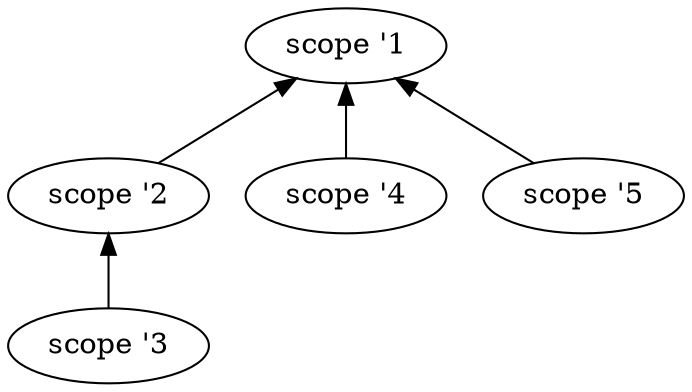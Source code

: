 digraph G{
  scope1 [label="scope '1"]
  scope2 [label="scope '2"]
  scope3 [label="scope '3"]
  scope4 [label="scope '4"]
  scope5 [label="scope '5"]

scope1 -> scope2 [dir=back]

scope2 -> scope3[dir=back]

scope1 -> scope4[dir=back]

scope1 -> scope5[dir=back]

}
